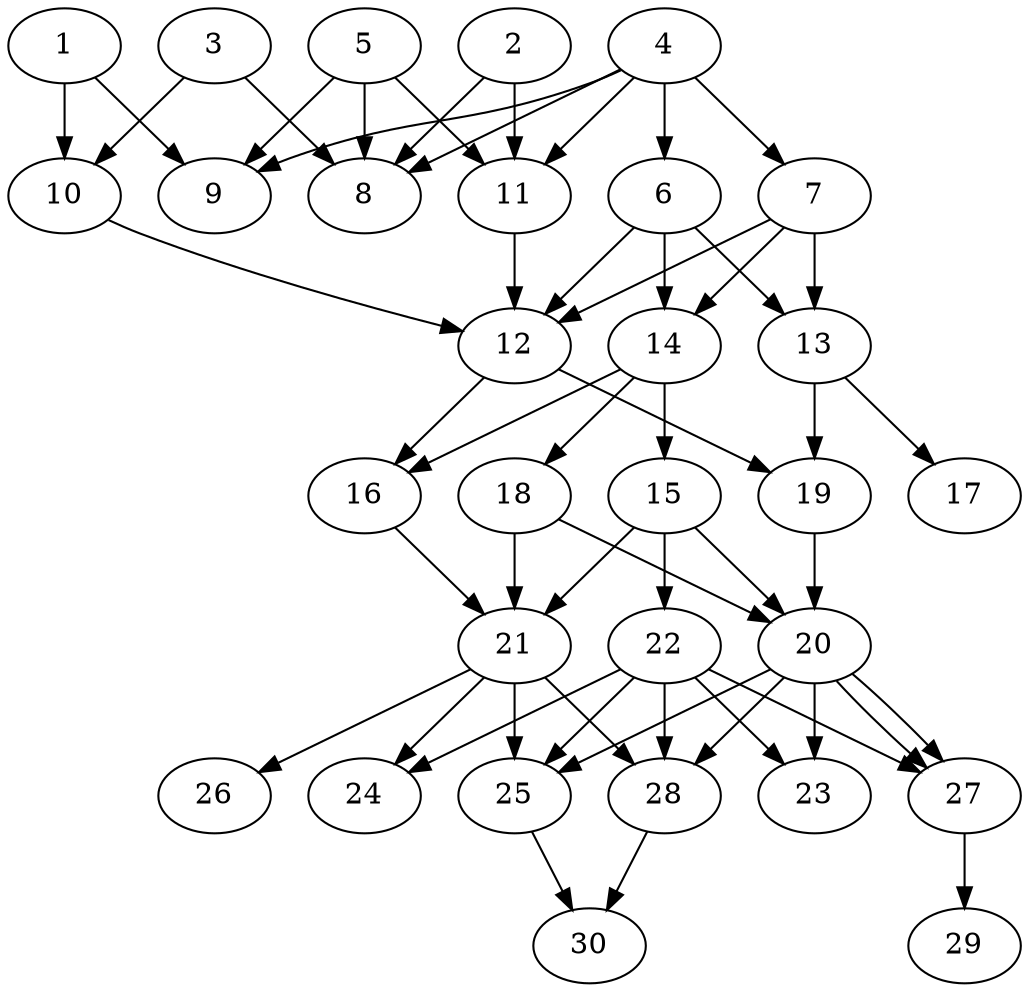 // DAG automatically generated by daggen at Tue Aug  6 16:27:24 2019
// ./daggen --dot -n 30 --ccr 0.4 --fat 0.5 --regular 0.5 --density 0.8 --mindata 5242880 --maxdata 52428800 
digraph G {
  1 [size="54976000", alpha="0.10", expect_size="21990400"] 
  1 -> 9 [size ="21990400"]
  1 -> 10 [size ="21990400"]
  2 [size="107415040", alpha="0.05", expect_size="42966016"] 
  2 -> 8 [size ="42966016"]
  2 -> 11 [size ="42966016"]
  3 [size="19663360", alpha="0.01", expect_size="7865344"] 
  3 -> 8 [size ="7865344"]
  3 -> 10 [size ="7865344"]
  4 [size="112780800", alpha="0.08", expect_size="45112320"] 
  4 -> 6 [size ="45112320"]
  4 -> 7 [size ="45112320"]
  4 -> 8 [size ="45112320"]
  4 -> 9 [size ="45112320"]
  4 -> 11 [size ="45112320"]
  5 [size="95723520", alpha="0.07", expect_size="38289408"] 
  5 -> 8 [size ="38289408"]
  5 -> 9 [size ="38289408"]
  5 -> 11 [size ="38289408"]
  6 [size="65410560", alpha="0.12", expect_size="26164224"] 
  6 -> 12 [size ="26164224"]
  6 -> 13 [size ="26164224"]
  6 -> 14 [size ="26164224"]
  7 [size="97136640", alpha="0.03", expect_size="38854656"] 
  7 -> 12 [size ="38854656"]
  7 -> 13 [size ="38854656"]
  7 -> 14 [size ="38854656"]
  8 [size="129323520", alpha="0.03", expect_size="51729408"] 
  9 [size="77772800", alpha="0.08", expect_size="31109120"] 
  10 [size="25451520", alpha="0.02", expect_size="10180608"] 
  10 -> 12 [size ="10180608"]
  11 [size="52247040", alpha="0.18", expect_size="20898816"] 
  11 -> 12 [size ="20898816"]
  12 [size="114155520", alpha="0.06", expect_size="45662208"] 
  12 -> 16 [size ="45662208"]
  12 -> 19 [size ="45662208"]
  13 [size="27640320", alpha="0.07", expect_size="11056128"] 
  13 -> 17 [size ="11056128"]
  13 -> 19 [size ="11056128"]
  14 [size="32322560", alpha="0.19", expect_size="12929024"] 
  14 -> 15 [size ="12929024"]
  14 -> 16 [size ="12929024"]
  14 -> 18 [size ="12929024"]
  15 [size="80360960", alpha="0.11", expect_size="32144384"] 
  15 -> 20 [size ="32144384"]
  15 -> 21 [size ="32144384"]
  15 -> 22 [size ="32144384"]
  16 [size="122580480", alpha="0.14", expect_size="49032192"] 
  16 -> 21 [size ="49032192"]
  17 [size="72849920", alpha="0.18", expect_size="29139968"] 
  18 [size="90101760", alpha="0.01", expect_size="36040704"] 
  18 -> 20 [size ="36040704"]
  18 -> 21 [size ="36040704"]
  19 [size="105674240", alpha="0.19", expect_size="42269696"] 
  19 -> 20 [size ="42269696"]
  20 [size="34091520", alpha="0.02", expect_size="13636608"] 
  20 -> 23 [size ="13636608"]
  20 -> 25 [size ="13636608"]
  20 -> 27 [size ="13636608"]
  20 -> 27 [size ="13636608"]
  20 -> 28 [size ="13636608"]
  21 [size="47237120", alpha="0.12", expect_size="18894848"] 
  21 -> 24 [size ="18894848"]
  21 -> 25 [size ="18894848"]
  21 -> 26 [size ="18894848"]
  21 -> 28 [size ="18894848"]
  22 [size="33799680", alpha="0.18", expect_size="13519872"] 
  22 -> 23 [size ="13519872"]
  22 -> 24 [size ="13519872"]
  22 -> 25 [size ="13519872"]
  22 -> 27 [size ="13519872"]
  22 -> 28 [size ="13519872"]
  23 [size="68510720", alpha="0.05", expect_size="27404288"] 
  24 [size="111185920", alpha="0.10", expect_size="44474368"] 
  25 [size="107619840", alpha="0.08", expect_size="43047936"] 
  25 -> 30 [size ="43047936"]
  26 [size="55068160", alpha="0.15", expect_size="22027264"] 
  27 [size="17144320", alpha="0.16", expect_size="6857728"] 
  27 -> 29 [size ="6857728"]
  28 [size="120593920", alpha="0.17", expect_size="48237568"] 
  28 -> 30 [size ="48237568"]
  29 [size="124390400", alpha="0.08", expect_size="49756160"] 
  30 [size="119825920", alpha="0.02", expect_size="47930368"] 
}
